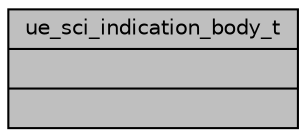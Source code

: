 digraph "ue_sci_indication_body_t"
{
 // LATEX_PDF_SIZE
  edge [fontname="Helvetica",fontsize="10",labelfontname="Helvetica",labelfontsize="10"];
  node [fontname="Helvetica",fontsize="10",shape=record];
  Node1 [label="{ue_sci_indication_body_t\n||}",height=0.2,width=0.4,color="black", fillcolor="grey75", style="filled", fontcolor="black",tooltip=" "];
}
